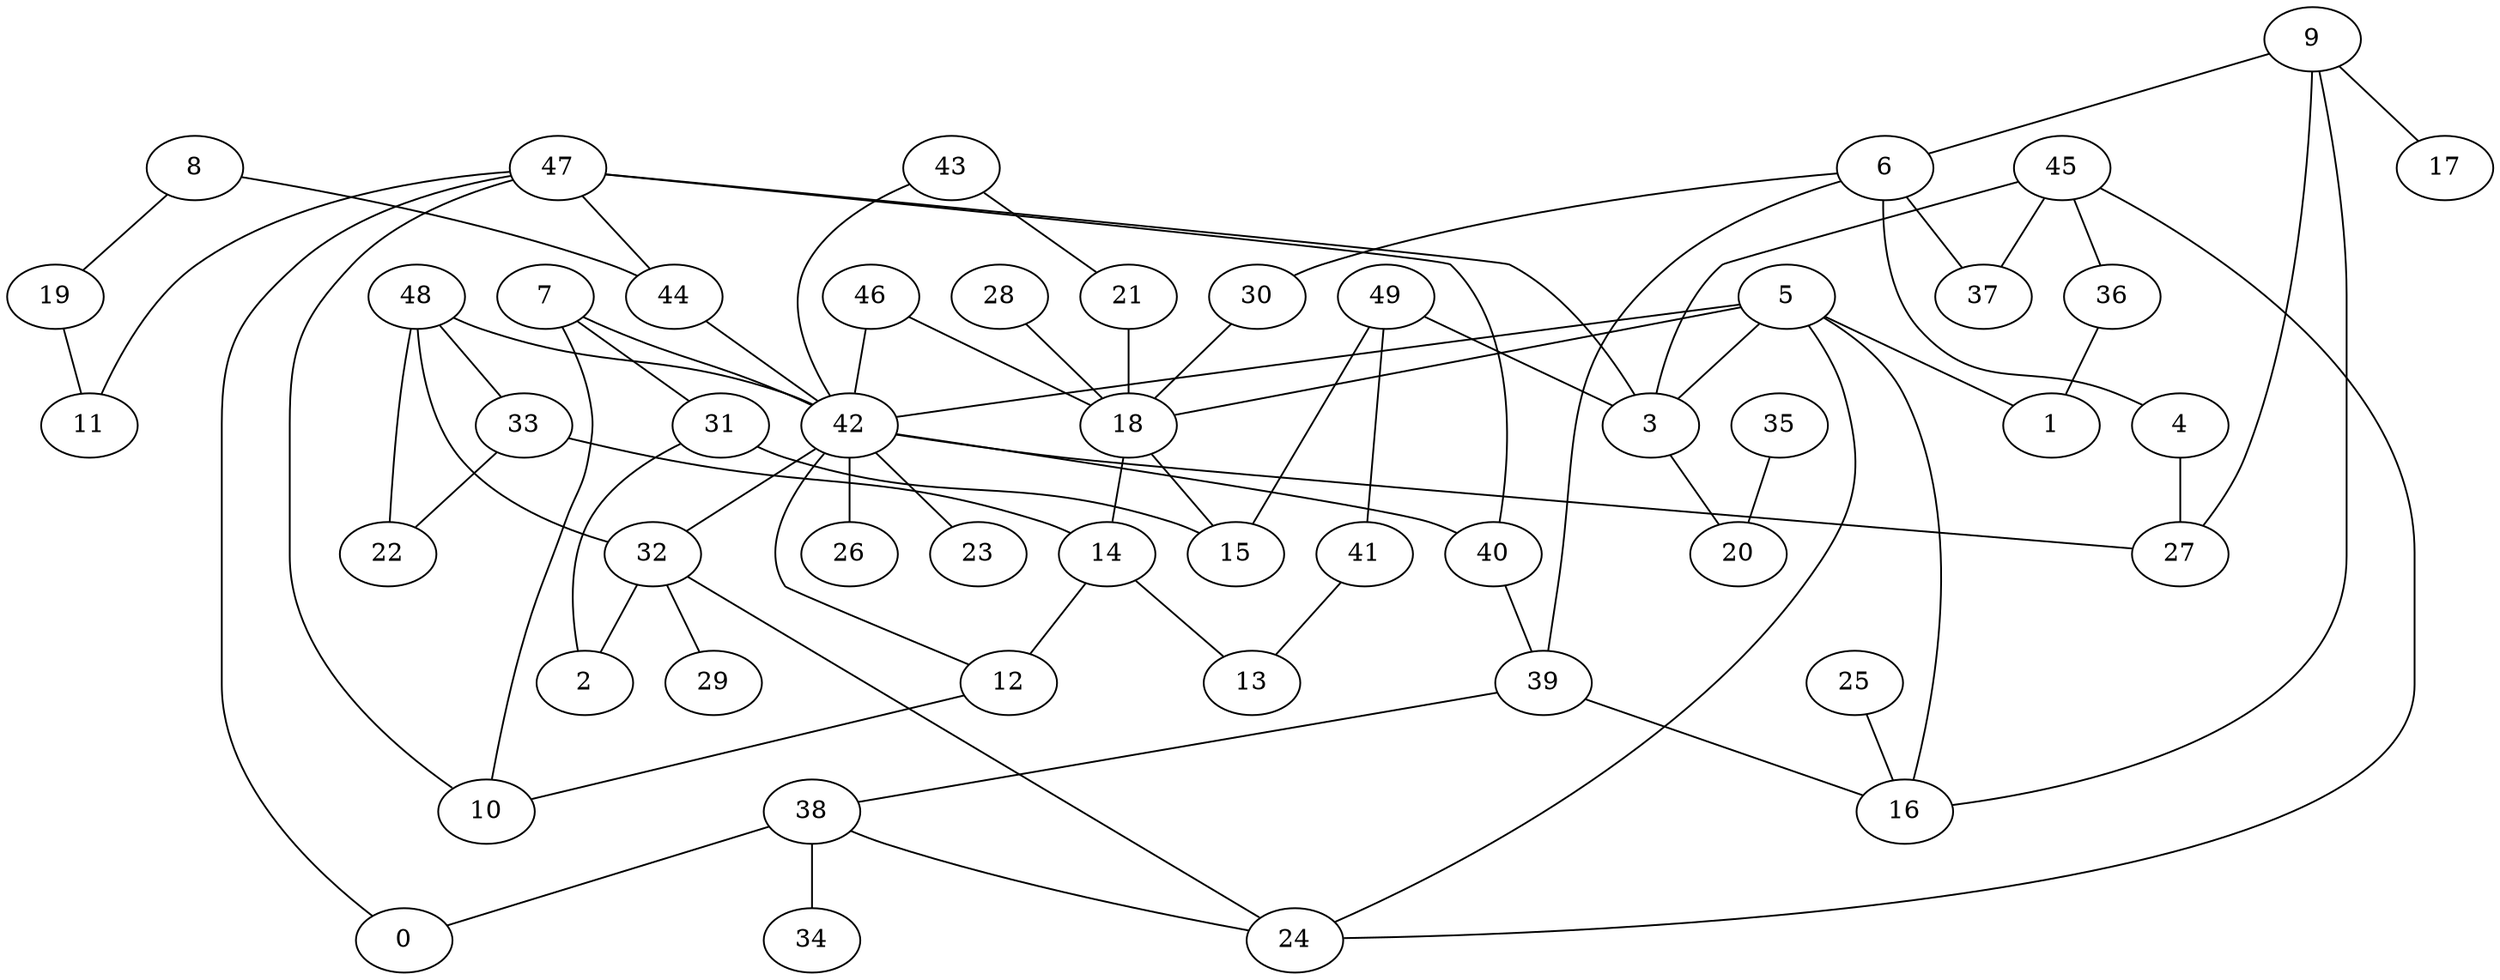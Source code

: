digraph GG_graph {

subgraph G_graph {
edge [color = black]
"46" -> "18" [dir = none]
"28" -> "18" [dir = none]
"19" -> "11" [dir = none]
"38" -> "34" [dir = none]
"38" -> "0" [dir = none]
"38" -> "24" [dir = none]
"48" -> "33" [dir = none]
"43" -> "42" [dir = none]
"4" -> "27" [dir = none]
"31" -> "2" [dir = none]
"21" -> "18" [dir = none]
"25" -> "16" [dir = none]
"44" -> "42" [dir = none]
"49" -> "41" [dir = none]
"49" -> "3" [dir = none]
"42" -> "40" [dir = none]
"42" -> "23" [dir = none]
"42" -> "27" [dir = none]
"42" -> "26" [dir = none]
"42" -> "32" [dir = none]
"7" -> "31" [dir = none]
"7" -> "42" [dir = none]
"5" -> "16" [dir = none]
"5" -> "42" [dir = none]
"5" -> "1" [dir = none]
"5" -> "3" [dir = none]
"5" -> "18" [dir = none]
"18" -> "14" [dir = none]
"18" -> "15" [dir = none]
"32" -> "29" [dir = none]
"32" -> "24" [dir = none]
"14" -> "12" [dir = none]
"14" -> "13" [dir = none]
"47" -> "11" [dir = none]
"47" -> "10" [dir = none]
"47" -> "44" [dir = none]
"35" -> "20" [dir = none]
"9" -> "6" [dir = none]
"9" -> "17" [dir = none]
"9" -> "16" [dir = none]
"30" -> "18" [dir = none]
"3" -> "20" [dir = none]
"45" -> "36" [dir = none]
"45" -> "37" [dir = none]
"45" -> "24" [dir = none]
"8" -> "44" [dir = none]
"39" -> "16" [dir = none]
"33" -> "22" [dir = none]
"33" -> "14" [dir = none]
"12" -> "10" [dir = none]
"36" -> "1" [dir = none]
"8" -> "19" [dir = none]
"46" -> "42" [dir = none]
"39" -> "38" [dir = none]
"47" -> "3" [dir = none]
"6" -> "30" [dir = none]
"43" -> "21" [dir = none]
"49" -> "15" [dir = none]
"45" -> "3" [dir = none]
"5" -> "24" [dir = none]
"31" -> "15" [dir = none]
"42" -> "12" [dir = none]
"48" -> "32" [dir = none]
"6" -> "37" [dir = none]
"40" -> "39" [dir = none]
"47" -> "0" [dir = none]
"47" -> "40" [dir = none]
"48" -> "42" [dir = none]
"41" -> "13" [dir = none]
"32" -> "2" [dir = none]
"48" -> "22" [dir = none]
"7" -> "10" [dir = none]
"6" -> "39" [dir = none]
"9" -> "27" [dir = none]
"6" -> "4" [dir = none]
}

}
